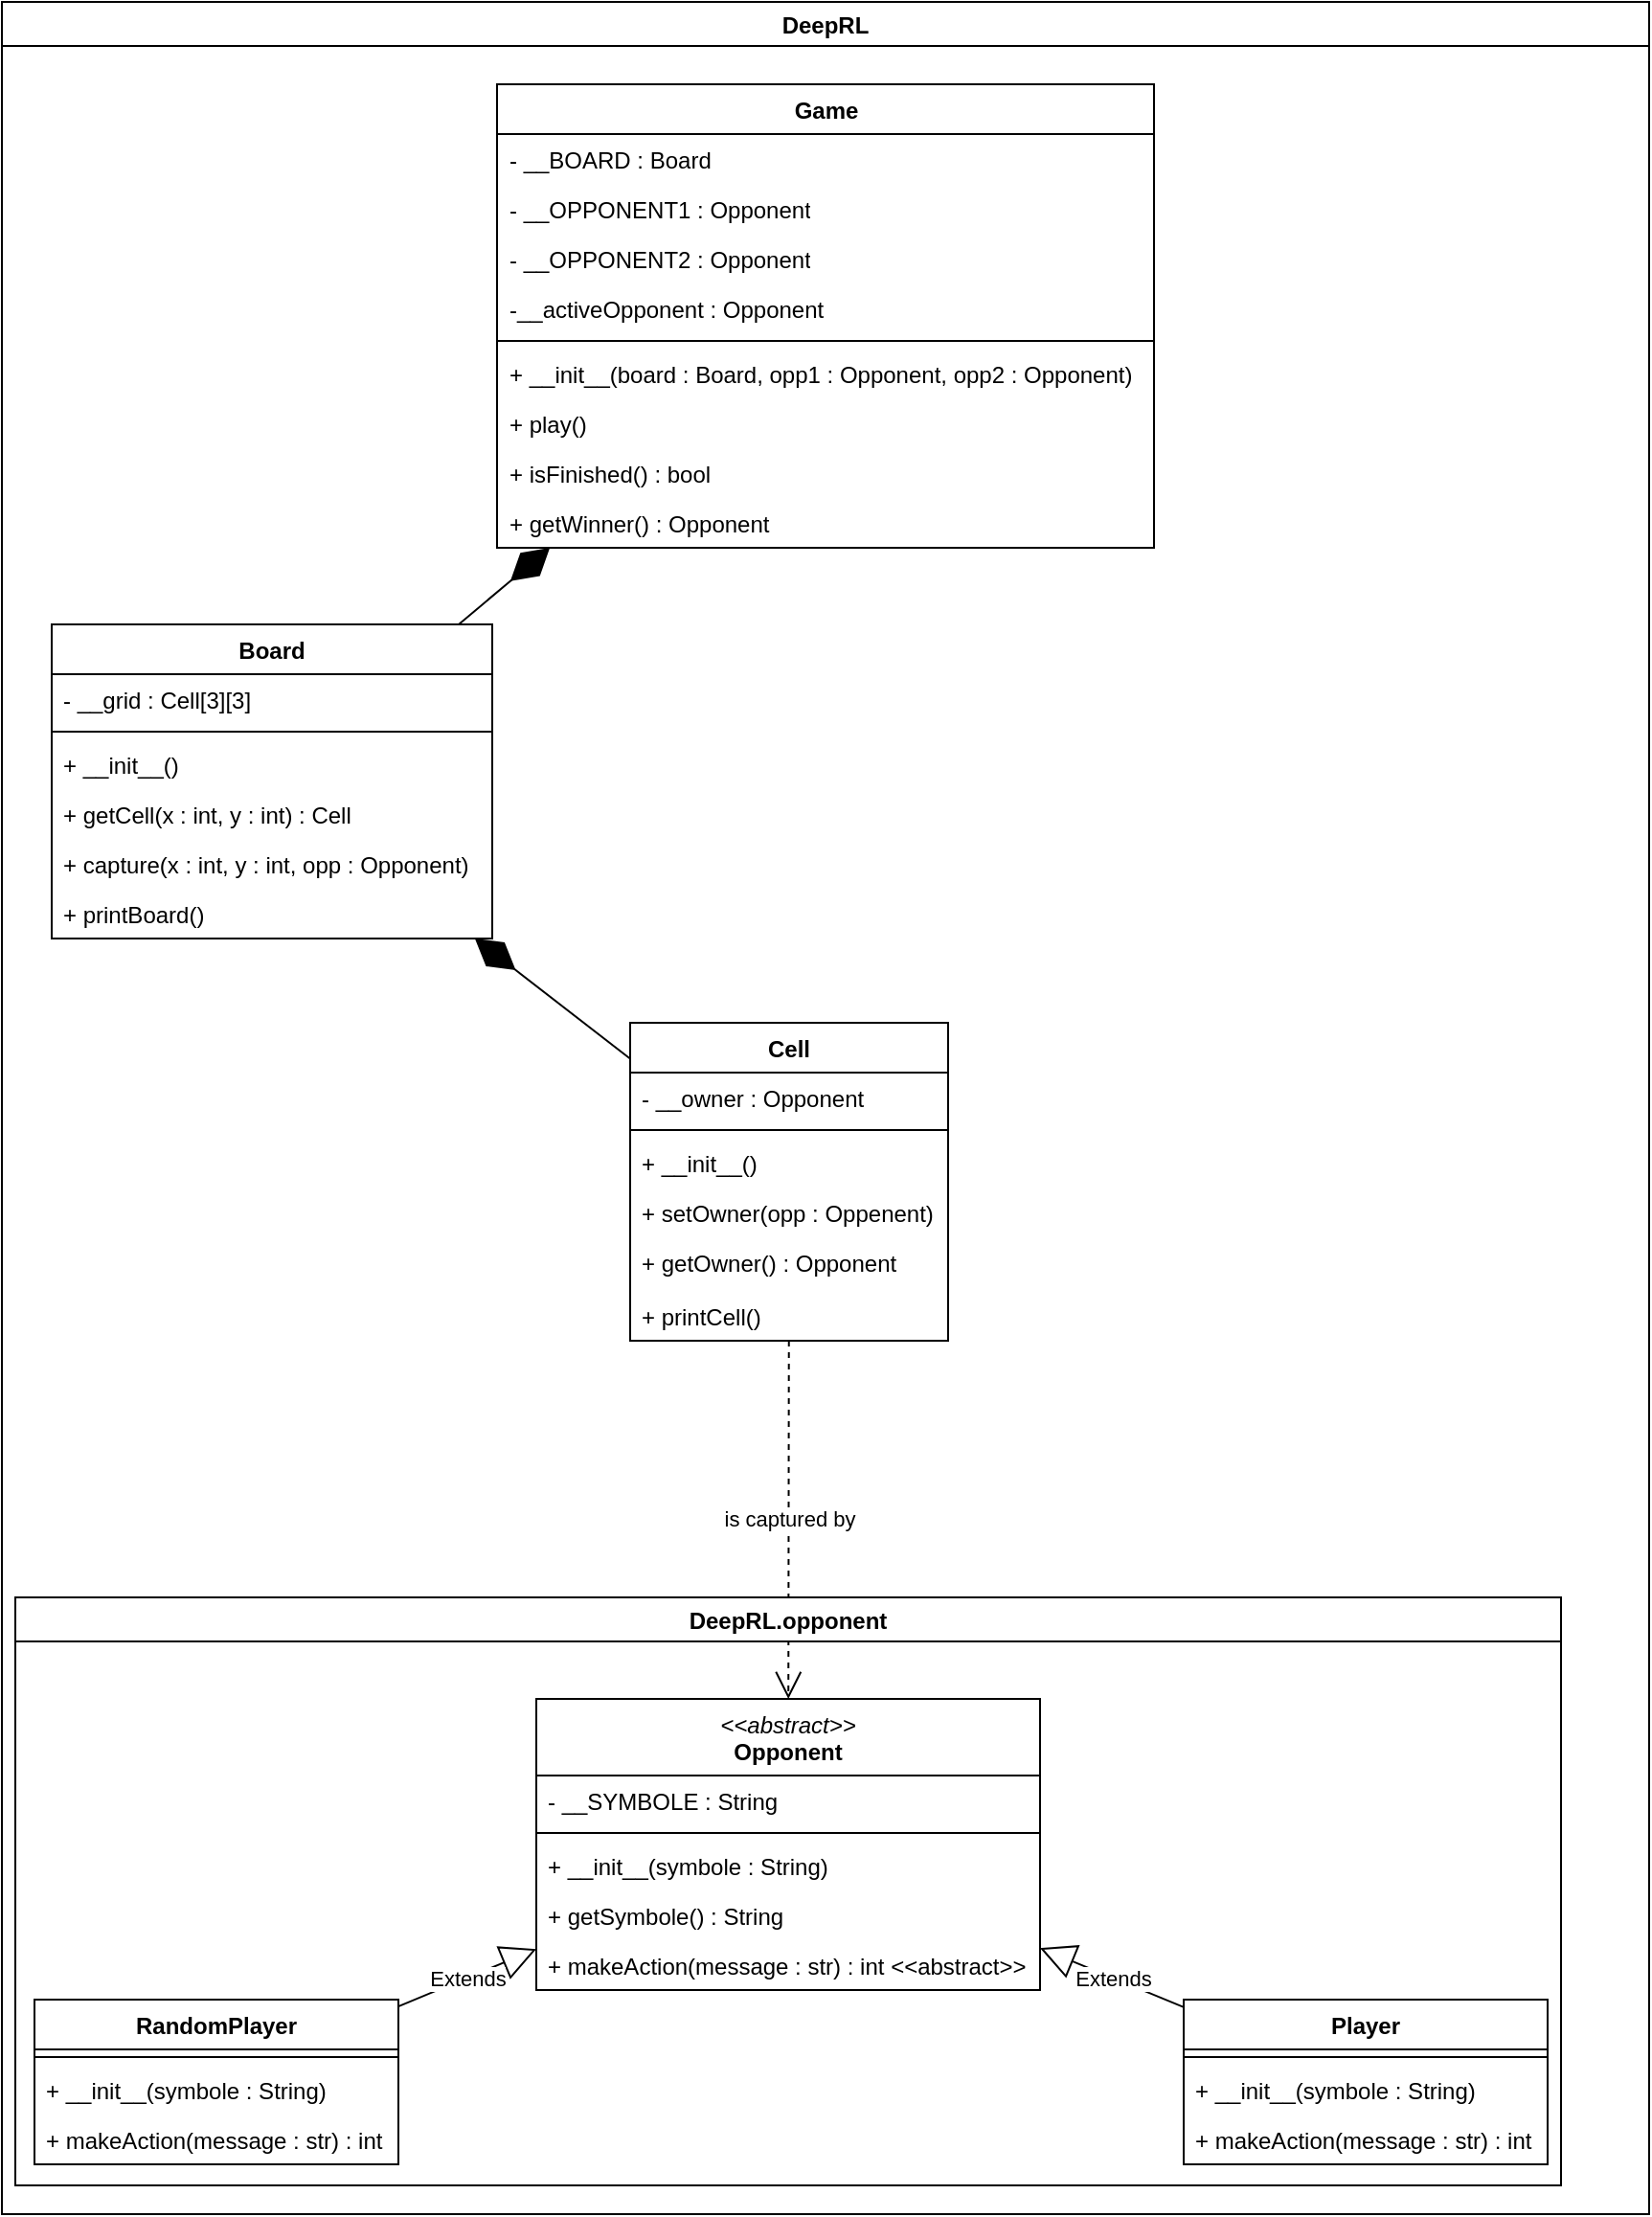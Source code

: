 <mxfile version="24.3.0" type="device">
  <diagram name="Page-1" id="sP7P0BoRS3P1giG5Bqwz">
    <mxGraphModel dx="1434" dy="750" grid="1" gridSize="10" guides="1" tooltips="1" connect="1" arrows="1" fold="1" page="1" pageScale="1" pageWidth="827" pageHeight="1169" math="0" shadow="0">
      <root>
        <mxCell id="0" />
        <mxCell id="1" parent="0" />
        <mxCell id="fWgBmoswB9cjO8tj3_x1-71" value="DeepRL" style="swimlane;" parent="1" vertex="1">
          <mxGeometry x="3" y="7" width="860" height="1155" as="geometry" />
        </mxCell>
        <mxCell id="fWgBmoswB9cjO8tj3_x1-28" value="Game" style="swimlane;fontStyle=1;align=center;verticalAlign=top;childLayout=stackLayout;horizontal=1;startSize=26;horizontalStack=0;resizeParent=1;resizeParentMax=0;resizeLast=0;collapsible=1;marginBottom=0;whiteSpace=wrap;html=1;" parent="fWgBmoswB9cjO8tj3_x1-71" vertex="1">
          <mxGeometry x="258.5" y="43" width="343" height="242" as="geometry">
            <mxRectangle x="379" y="140" width="70" height="30" as="alternateBounds" />
          </mxGeometry>
        </mxCell>
        <mxCell id="fWgBmoswB9cjO8tj3_x1-45" value="- __BOARD : Board" style="text;strokeColor=none;fillColor=none;align=left;verticalAlign=top;spacingLeft=4;spacingRight=4;overflow=hidden;rotatable=0;points=[[0,0.5],[1,0.5]];portConstraint=eastwest;whiteSpace=wrap;html=1;" parent="fWgBmoswB9cjO8tj3_x1-28" vertex="1">
          <mxGeometry y="26" width="343" height="26" as="geometry" />
        </mxCell>
        <mxCell id="fWgBmoswB9cjO8tj3_x1-66" value="- __OPPONENT1 : Opponent" style="text;strokeColor=none;fillColor=none;align=left;verticalAlign=top;spacingLeft=4;spacingRight=4;overflow=hidden;rotatable=0;points=[[0,0.5],[1,0.5]];portConstraint=eastwest;whiteSpace=wrap;html=1;" parent="fWgBmoswB9cjO8tj3_x1-28" vertex="1">
          <mxGeometry y="52" width="343" height="26" as="geometry" />
        </mxCell>
        <mxCell id="ULqoSFPhOkayOzmaHLCo-50" value="- __OPPONENT2 : Opponent" style="text;strokeColor=none;fillColor=none;align=left;verticalAlign=top;spacingLeft=4;spacingRight=4;overflow=hidden;rotatable=0;points=[[0,0.5],[1,0.5]];portConstraint=eastwest;whiteSpace=wrap;html=1;" parent="fWgBmoswB9cjO8tj3_x1-28" vertex="1">
          <mxGeometry y="78" width="343" height="26" as="geometry" />
        </mxCell>
        <mxCell id="5wBMwJbPeh-SojOxpcf3-1" value="-__activeOpponent : Opponent" style="text;strokeColor=none;fillColor=none;align=left;verticalAlign=top;spacingLeft=4;spacingRight=4;overflow=hidden;rotatable=0;points=[[0,0.5],[1,0.5]];portConstraint=eastwest;whiteSpace=wrap;html=1;" vertex="1" parent="fWgBmoswB9cjO8tj3_x1-28">
          <mxGeometry y="104" width="343" height="26" as="geometry" />
        </mxCell>
        <mxCell id="fWgBmoswB9cjO8tj3_x1-30" value="" style="line;strokeWidth=1;fillColor=none;align=left;verticalAlign=middle;spacingTop=-1;spacingLeft=3;spacingRight=3;rotatable=0;labelPosition=right;points=[];portConstraint=eastwest;strokeColor=inherit;" parent="fWgBmoswB9cjO8tj3_x1-28" vertex="1">
          <mxGeometry y="130" width="343" height="8" as="geometry" />
        </mxCell>
        <mxCell id="fWgBmoswB9cjO8tj3_x1-46" value="+ __init__(board : Board, opp1 : Opponent, opp2 : Opponent)" style="text;strokeColor=none;fillColor=none;align=left;verticalAlign=top;spacingLeft=4;spacingRight=4;overflow=hidden;rotatable=0;points=[[0,0.5],[1,0.5]];portConstraint=eastwest;whiteSpace=wrap;html=1;" parent="fWgBmoswB9cjO8tj3_x1-28" vertex="1">
          <mxGeometry y="138" width="343" height="26" as="geometry" />
        </mxCell>
        <mxCell id="fWgBmoswB9cjO8tj3_x1-31" value="+ play()" style="text;strokeColor=none;fillColor=none;align=left;verticalAlign=top;spacingLeft=4;spacingRight=4;overflow=hidden;rotatable=0;points=[[0,0.5],[1,0.5]];portConstraint=eastwest;whiteSpace=wrap;html=1;" parent="fWgBmoswB9cjO8tj3_x1-28" vertex="1">
          <mxGeometry y="164" width="343" height="26" as="geometry" />
        </mxCell>
        <mxCell id="fWgBmoswB9cjO8tj3_x1-43" value="+ isFinished() : bool " style="text;strokeColor=none;fillColor=none;align=left;verticalAlign=top;spacingLeft=4;spacingRight=4;overflow=hidden;rotatable=0;points=[[0,0.5],[1,0.5]];portConstraint=eastwest;whiteSpace=wrap;html=1;" parent="fWgBmoswB9cjO8tj3_x1-28" vertex="1">
          <mxGeometry y="190" width="343" height="26" as="geometry" />
        </mxCell>
        <mxCell id="fWgBmoswB9cjO8tj3_x1-44" value="+ getWinner() : Opponent" style="text;strokeColor=none;fillColor=none;align=left;verticalAlign=top;spacingLeft=4;spacingRight=4;overflow=hidden;rotatable=0;points=[[0,0.5],[1,0.5]];portConstraint=eastwest;whiteSpace=wrap;html=1;" parent="fWgBmoswB9cjO8tj3_x1-28" vertex="1">
          <mxGeometry y="216" width="343" height="26" as="geometry" />
        </mxCell>
        <mxCell id="fWgBmoswB9cjO8tj3_x1-6" value="Board" style="swimlane;fontStyle=1;align=center;verticalAlign=top;childLayout=stackLayout;horizontal=1;startSize=26;horizontalStack=0;resizeParent=1;resizeParentMax=0;resizeLast=0;collapsible=1;marginBottom=0;whiteSpace=wrap;html=1;" parent="fWgBmoswB9cjO8tj3_x1-71" vertex="1">
          <mxGeometry x="26" y="325" width="230" height="164" as="geometry" />
        </mxCell>
        <mxCell id="fWgBmoswB9cjO8tj3_x1-11" value="- __grid : Cell[3][3]" style="text;strokeColor=none;fillColor=none;align=left;verticalAlign=top;spacingLeft=4;spacingRight=4;overflow=hidden;rotatable=0;points=[[0,0.5],[1,0.5]];portConstraint=eastwest;whiteSpace=wrap;html=1;" parent="fWgBmoswB9cjO8tj3_x1-6" vertex="1">
          <mxGeometry y="26" width="230" height="26" as="geometry" />
        </mxCell>
        <mxCell id="fWgBmoswB9cjO8tj3_x1-8" value="" style="line;strokeWidth=1;fillColor=none;align=left;verticalAlign=middle;spacingTop=-1;spacingLeft=3;spacingRight=3;rotatable=0;labelPosition=right;points=[];portConstraint=eastwest;strokeColor=inherit;" parent="fWgBmoswB9cjO8tj3_x1-6" vertex="1">
          <mxGeometry y="52" width="230" height="8" as="geometry" />
        </mxCell>
        <mxCell id="fWgBmoswB9cjO8tj3_x1-9" value="&lt;div&gt;+ __init__()&lt;/div&gt;" style="text;strokeColor=none;fillColor=none;align=left;verticalAlign=top;spacingLeft=4;spacingRight=4;overflow=hidden;rotatable=0;points=[[0,0.5],[1,0.5]];portConstraint=eastwest;whiteSpace=wrap;html=1;" parent="fWgBmoswB9cjO8tj3_x1-6" vertex="1">
          <mxGeometry y="60" width="230" height="26" as="geometry" />
        </mxCell>
        <mxCell id="fWgBmoswB9cjO8tj3_x1-69" value="+ getCell(x : int, y : int) : Cell" style="text;strokeColor=none;fillColor=none;align=left;verticalAlign=top;spacingLeft=4;spacingRight=4;overflow=hidden;rotatable=0;points=[[0,0.5],[1,0.5]];portConstraint=eastwest;whiteSpace=wrap;html=1;" parent="fWgBmoswB9cjO8tj3_x1-6" vertex="1">
          <mxGeometry y="86" width="230" height="26" as="geometry" />
        </mxCell>
        <mxCell id="fWgBmoswB9cjO8tj3_x1-42" value="+ capture(x : int, y : int, opp : Opponent)" style="text;strokeColor=none;fillColor=none;align=left;verticalAlign=top;spacingLeft=4;spacingRight=4;overflow=hidden;rotatable=0;points=[[0,0.5],[1,0.5]];portConstraint=eastwest;whiteSpace=wrap;html=1;" parent="fWgBmoswB9cjO8tj3_x1-6" vertex="1">
          <mxGeometry y="112" width="230" height="26" as="geometry" />
        </mxCell>
        <mxCell id="fWgBmoswB9cjO8tj3_x1-23" value="+ printBoard()" style="text;strokeColor=none;fillColor=none;align=left;verticalAlign=top;spacingLeft=4;spacingRight=4;overflow=hidden;rotatable=0;points=[[0,0.5],[1,0.5]];portConstraint=eastwest;whiteSpace=wrap;html=1;" parent="fWgBmoswB9cjO8tj3_x1-6" vertex="1">
          <mxGeometry y="138" width="230" height="26" as="geometry" />
        </mxCell>
        <mxCell id="fWgBmoswB9cjO8tj3_x1-39" value="" style="endArrow=diamondThin;endFill=1;endSize=24;html=1;rounded=0;" parent="fWgBmoswB9cjO8tj3_x1-71" source="fWgBmoswB9cjO8tj3_x1-6" target="fWgBmoswB9cjO8tj3_x1-28" edge="1">
          <mxGeometry width="160" relative="1" as="geometry">
            <mxPoint x="-73" y="244" as="sourcePoint" />
            <mxPoint x="87" y="244" as="targetPoint" />
          </mxGeometry>
        </mxCell>
        <mxCell id="fWgBmoswB9cjO8tj3_x1-14" value="Cell" style="swimlane;fontStyle=1;align=center;verticalAlign=top;childLayout=stackLayout;horizontal=1;startSize=26;horizontalStack=0;resizeParent=1;resizeParentMax=0;resizeLast=0;collapsible=1;marginBottom=0;whiteSpace=wrap;html=1;" parent="fWgBmoswB9cjO8tj3_x1-71" vertex="1">
          <mxGeometry x="328" y="533" width="166" height="166" as="geometry" />
        </mxCell>
        <mxCell id="fWgBmoswB9cjO8tj3_x1-15" value="- __owner : Opponent" style="text;strokeColor=none;fillColor=none;align=left;verticalAlign=top;spacingLeft=4;spacingRight=4;overflow=hidden;rotatable=0;points=[[0,0.5],[1,0.5]];portConstraint=eastwest;whiteSpace=wrap;html=1;" parent="fWgBmoswB9cjO8tj3_x1-14" vertex="1">
          <mxGeometry y="26" width="166" height="26" as="geometry" />
        </mxCell>
        <mxCell id="fWgBmoswB9cjO8tj3_x1-16" value="" style="line;strokeWidth=1;fillColor=none;align=left;verticalAlign=middle;spacingTop=-1;spacingLeft=3;spacingRight=3;rotatable=0;labelPosition=right;points=[];portConstraint=eastwest;strokeColor=inherit;" parent="fWgBmoswB9cjO8tj3_x1-14" vertex="1">
          <mxGeometry y="52" width="166" height="8" as="geometry" />
        </mxCell>
        <mxCell id="fWgBmoswB9cjO8tj3_x1-22" value="+ __init__()" style="text;strokeColor=none;fillColor=none;align=left;verticalAlign=top;spacingLeft=4;spacingRight=4;overflow=hidden;rotatable=0;points=[[0,0.5],[1,0.5]];portConstraint=eastwest;whiteSpace=wrap;html=1;" parent="fWgBmoswB9cjO8tj3_x1-14" vertex="1">
          <mxGeometry y="60" width="166" height="26" as="geometry" />
        </mxCell>
        <mxCell id="fWgBmoswB9cjO8tj3_x1-20" value="+ setOwner(opp : Oppenent)" style="text;strokeColor=none;fillColor=none;align=left;verticalAlign=top;spacingLeft=4;spacingRight=4;overflow=hidden;rotatable=0;points=[[0,0.5],[1,0.5]];portConstraint=eastwest;whiteSpace=wrap;html=1;" parent="fWgBmoswB9cjO8tj3_x1-14" vertex="1">
          <mxGeometry y="86" width="166" height="26" as="geometry" />
        </mxCell>
        <mxCell id="fWgBmoswB9cjO8tj3_x1-17" value="&lt;div&gt;+ getOwner() : Opponent&lt;/div&gt;" style="text;strokeColor=none;fillColor=none;align=left;verticalAlign=top;spacingLeft=4;spacingRight=4;overflow=hidden;rotatable=0;points=[[0,0.5],[1,0.5]];portConstraint=eastwest;whiteSpace=wrap;html=1;" parent="fWgBmoswB9cjO8tj3_x1-14" vertex="1">
          <mxGeometry y="112" width="166" height="28" as="geometry" />
        </mxCell>
        <mxCell id="ULqoSFPhOkayOzmaHLCo-49" value="+ printCell()" style="text;strokeColor=none;fillColor=none;align=left;verticalAlign=top;spacingLeft=4;spacingRight=4;overflow=hidden;rotatable=0;points=[[0,0.5],[1,0.5]];portConstraint=eastwest;whiteSpace=wrap;html=1;" parent="fWgBmoswB9cjO8tj3_x1-14" vertex="1">
          <mxGeometry y="140" width="166" height="26" as="geometry" />
        </mxCell>
        <mxCell id="fWgBmoswB9cjO8tj3_x1-41" value="" style="endArrow=diamondThin;endFill=1;endSize=24;html=1;rounded=0;" parent="fWgBmoswB9cjO8tj3_x1-71" source="fWgBmoswB9cjO8tj3_x1-14" target="fWgBmoswB9cjO8tj3_x1-6" edge="1">
          <mxGeometry width="160" relative="1" as="geometry">
            <mxPoint x="367" y="54" as="sourcePoint" />
            <mxPoint x="527" y="54" as="targetPoint" />
          </mxGeometry>
        </mxCell>
        <mxCell id="fWgBmoswB9cjO8tj3_x1-36" value="is captured by" style="endArrow=open;endSize=12;dashed=1;html=1;rounded=0;" parent="fWgBmoswB9cjO8tj3_x1-71" source="fWgBmoswB9cjO8tj3_x1-14" target="fWgBmoswB9cjO8tj3_x1-32" edge="1">
          <mxGeometry width="160" relative="1" as="geometry">
            <mxPoint x="405" y="380" as="sourcePoint" />
            <mxPoint x="565" y="380" as="targetPoint" />
          </mxGeometry>
        </mxCell>
        <mxCell id="fWgBmoswB9cjO8tj3_x1-72" value="DeepRL.opponent" style="swimlane;" parent="fWgBmoswB9cjO8tj3_x1-71" vertex="1">
          <mxGeometry x="7" y="833" width="807" height="307" as="geometry" />
        </mxCell>
        <mxCell id="fWgBmoswB9cjO8tj3_x1-50" value="RandomPlayer" style="swimlane;fontStyle=1;align=center;verticalAlign=top;childLayout=stackLayout;horizontal=1;startSize=26;horizontalStack=0;resizeParent=1;resizeParentMax=0;resizeLast=0;collapsible=1;marginBottom=0;whiteSpace=wrap;html=1;" parent="fWgBmoswB9cjO8tj3_x1-72" vertex="1">
          <mxGeometry x="10" y="210" width="190" height="86" as="geometry" />
        </mxCell>
        <mxCell id="fWgBmoswB9cjO8tj3_x1-52" value="" style="line;strokeWidth=1;fillColor=none;align=left;verticalAlign=middle;spacingTop=-1;spacingLeft=3;spacingRight=3;rotatable=0;labelPosition=right;points=[];portConstraint=eastwest;strokeColor=inherit;" parent="fWgBmoswB9cjO8tj3_x1-50" vertex="1">
          <mxGeometry y="26" width="190" height="8" as="geometry" />
        </mxCell>
        <mxCell id="ULqoSFPhOkayOzmaHLCo-3" value="+ __init__(symbole : String)" style="text;strokeColor=none;fillColor=none;align=left;verticalAlign=top;spacingLeft=4;spacingRight=4;overflow=hidden;rotatable=0;points=[[0,0.5],[1,0.5]];portConstraint=eastwest;whiteSpace=wrap;html=1;" parent="fWgBmoswB9cjO8tj3_x1-50" vertex="1">
          <mxGeometry y="34" width="190" height="26" as="geometry" />
        </mxCell>
        <mxCell id="fWgBmoswB9cjO8tj3_x1-54" value="+ makeAction(message : str) : int" style="text;strokeColor=none;fillColor=none;align=left;verticalAlign=top;spacingLeft=4;spacingRight=4;overflow=hidden;rotatable=0;points=[[0,0.5],[1,0.5]];portConstraint=eastwest;whiteSpace=wrap;html=1;" parent="fWgBmoswB9cjO8tj3_x1-50" vertex="1">
          <mxGeometry y="60" width="190" height="26" as="geometry" />
        </mxCell>
        <mxCell id="fWgBmoswB9cjO8tj3_x1-60" value="Player" style="swimlane;fontStyle=1;align=center;verticalAlign=top;childLayout=stackLayout;horizontal=1;startSize=26;horizontalStack=0;resizeParent=1;resizeParentMax=0;resizeLast=0;collapsible=1;marginBottom=0;whiteSpace=wrap;html=1;" parent="fWgBmoswB9cjO8tj3_x1-72" vertex="1">
          <mxGeometry x="610" y="210" width="190" height="86" as="geometry" />
        </mxCell>
        <mxCell id="fWgBmoswB9cjO8tj3_x1-62" value="" style="line;strokeWidth=1;fillColor=none;align=left;verticalAlign=middle;spacingTop=-1;spacingLeft=3;spacingRight=3;rotatable=0;labelPosition=right;points=[];portConstraint=eastwest;strokeColor=inherit;" parent="fWgBmoswB9cjO8tj3_x1-60" vertex="1">
          <mxGeometry y="26" width="190" height="8" as="geometry" />
        </mxCell>
        <mxCell id="ULqoSFPhOkayOzmaHLCo-4" value="+ __init__(symbole : String)" style="text;strokeColor=none;fillColor=none;align=left;verticalAlign=top;spacingLeft=4;spacingRight=4;overflow=hidden;rotatable=0;points=[[0,0.5],[1,0.5]];portConstraint=eastwest;whiteSpace=wrap;html=1;" parent="fWgBmoswB9cjO8tj3_x1-60" vertex="1">
          <mxGeometry y="34" width="190" height="26" as="geometry" />
        </mxCell>
        <mxCell id="fWgBmoswB9cjO8tj3_x1-64" value="+ makeAction(message : str) : int" style="text;strokeColor=none;fillColor=none;align=left;verticalAlign=top;spacingLeft=4;spacingRight=4;overflow=hidden;rotatable=0;points=[[0,0.5],[1,0.5]];portConstraint=eastwest;whiteSpace=wrap;html=1;" parent="fWgBmoswB9cjO8tj3_x1-60" vertex="1">
          <mxGeometry y="60" width="190" height="26" as="geometry" />
        </mxCell>
        <mxCell id="fWgBmoswB9cjO8tj3_x1-32" value="&lt;span style=&quot;font-weight: normal;&quot;&gt;&lt;i&gt;&amp;lt;&amp;lt;abstract&amp;gt;&amp;gt;&lt;/i&gt;&lt;/span&gt;&lt;br&gt;Opponent" style="swimlane;fontStyle=1;align=center;verticalAlign=top;childLayout=stackLayout;horizontal=1;startSize=40;horizontalStack=0;resizeParent=1;resizeParentMax=0;resizeLast=0;collapsible=1;marginBottom=0;whiteSpace=wrap;html=1;" parent="fWgBmoswB9cjO8tj3_x1-72" vertex="1">
          <mxGeometry x="272" y="53" width="263" height="152" as="geometry" />
        </mxCell>
        <mxCell id="ULqoSFPhOkayOzmaHLCo-1" value="- __SYMBOLE : String" style="text;strokeColor=none;fillColor=none;align=left;verticalAlign=top;spacingLeft=4;spacingRight=4;overflow=hidden;rotatable=0;points=[[0,0.5],[1,0.5]];portConstraint=eastwest;whiteSpace=wrap;html=1;" parent="fWgBmoswB9cjO8tj3_x1-32" vertex="1">
          <mxGeometry y="40" width="263" height="26" as="geometry" />
        </mxCell>
        <mxCell id="fWgBmoswB9cjO8tj3_x1-34" value="" style="line;strokeWidth=1;fillColor=none;align=left;verticalAlign=middle;spacingTop=-1;spacingLeft=3;spacingRight=3;rotatable=0;labelPosition=right;points=[];portConstraint=eastwest;strokeColor=inherit;" parent="fWgBmoswB9cjO8tj3_x1-32" vertex="1">
          <mxGeometry y="66" width="263" height="8" as="geometry" />
        </mxCell>
        <mxCell id="ULqoSFPhOkayOzmaHLCo-2" value="+ __init__(symbole : String)" style="text;strokeColor=none;fillColor=none;align=left;verticalAlign=top;spacingLeft=4;spacingRight=4;overflow=hidden;rotatable=0;points=[[0,0.5],[1,0.5]];portConstraint=eastwest;whiteSpace=wrap;html=1;" parent="fWgBmoswB9cjO8tj3_x1-32" vertex="1">
          <mxGeometry y="74" width="263" height="26" as="geometry" />
        </mxCell>
        <mxCell id="ULqoSFPhOkayOzmaHLCo-5" value="+ getSymbole() : String" style="text;strokeColor=none;fillColor=none;align=left;verticalAlign=top;spacingLeft=4;spacingRight=4;overflow=hidden;rotatable=0;points=[[0,0.5],[1,0.5]];portConstraint=eastwest;whiteSpace=wrap;html=1;" parent="fWgBmoswB9cjO8tj3_x1-32" vertex="1">
          <mxGeometry y="100" width="263" height="26" as="geometry" />
        </mxCell>
        <mxCell id="fWgBmoswB9cjO8tj3_x1-56" value="+ makeAction(message : str) : int &amp;lt;&amp;lt;abstract&amp;gt;&amp;gt;" style="text;strokeColor=none;fillColor=none;align=left;verticalAlign=top;spacingLeft=4;spacingRight=4;overflow=hidden;rotatable=0;points=[[0,0.5],[1,0.5]];portConstraint=eastwest;whiteSpace=wrap;html=1;" parent="fWgBmoswB9cjO8tj3_x1-32" vertex="1">
          <mxGeometry y="126" width="263" height="26" as="geometry" />
        </mxCell>
        <mxCell id="fWgBmoswB9cjO8tj3_x1-55" value="Extends" style="endArrow=block;endSize=16;endFill=0;html=1;rounded=0;" parent="fWgBmoswB9cjO8tj3_x1-72" source="fWgBmoswB9cjO8tj3_x1-50" target="fWgBmoswB9cjO8tj3_x1-32" edge="1">
          <mxGeometry width="160" relative="1" as="geometry">
            <mxPoint x="17" y="-153" as="sourcePoint" />
            <mxPoint x="177" y="-153" as="targetPoint" />
          </mxGeometry>
        </mxCell>
        <mxCell id="fWgBmoswB9cjO8tj3_x1-65" value="Extends" style="endArrow=block;endSize=16;endFill=0;html=1;rounded=0;" parent="fWgBmoswB9cjO8tj3_x1-72" source="fWgBmoswB9cjO8tj3_x1-60" target="fWgBmoswB9cjO8tj3_x1-32" edge="1">
          <mxGeometry width="160" relative="1" as="geometry">
            <mxPoint x="307" y="177" as="sourcePoint" />
            <mxPoint x="467" y="177" as="targetPoint" />
          </mxGeometry>
        </mxCell>
      </root>
    </mxGraphModel>
  </diagram>
</mxfile>
